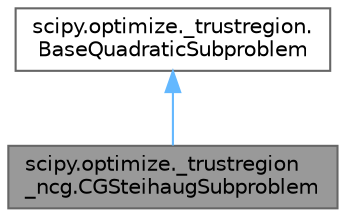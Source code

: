 digraph "scipy.optimize._trustregion_ncg.CGSteihaugSubproblem"
{
 // LATEX_PDF_SIZE
  bgcolor="transparent";
  edge [fontname=Helvetica,fontsize=10,labelfontname=Helvetica,labelfontsize=10];
  node [fontname=Helvetica,fontsize=10,shape=box,height=0.2,width=0.4];
  Node1 [id="Node000001",label="scipy.optimize._trustregion\l_ncg.CGSteihaugSubproblem",height=0.2,width=0.4,color="gray40", fillcolor="grey60", style="filled", fontcolor="black",tooltip=" "];
  Node2 -> Node1 [id="edge1_Node000001_Node000002",dir="back",color="steelblue1",style="solid",tooltip=" "];
  Node2 [id="Node000002",label="scipy.optimize._trustregion.\lBaseQuadraticSubproblem",height=0.2,width=0.4,color="gray40", fillcolor="white", style="filled",URL="$de/d8e/classscipy_1_1optimize_1_1__trustregion_1_1BaseQuadraticSubproblem.html",tooltip=" "];
}
